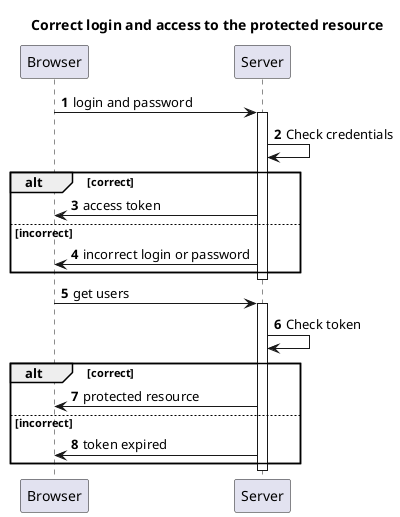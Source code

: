 @startuml

title Correct login and access to the protected resource
autonumber

participant "Browser" as browser
participant "Server" as server



browser -> server : login and password
activate server
server -> server : Check credentials
alt correct
server -> browser : access token
else incorrect
server -> browser : incorrect login or password
end
deactivate server

browser -> server : get users
activate server
server -> server : Check token
alt correct
server -> browser : protected resource
else incorrect
server -> browser : token expired
end
deactivate server


@enduml